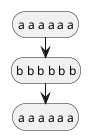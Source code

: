{
  "sha1": "fnfmsrilgv0e0gytbxsmavf24vk4wny",
  "insertion": {
    "when": "2024-06-01T09:03:06.392Z",
    "url": "https://forum.plantuml.net/14122/allow-margin-on-style-for-activity-diagram",
    "user": "plantuml@gmail.com"
  }
}
@startuml
<style>
activityDiagram {
  activity {
    Padding 5
  }
}
</style>
:a a a a a a;
:b b b b b b;
:a a a a a a;
@enduml
